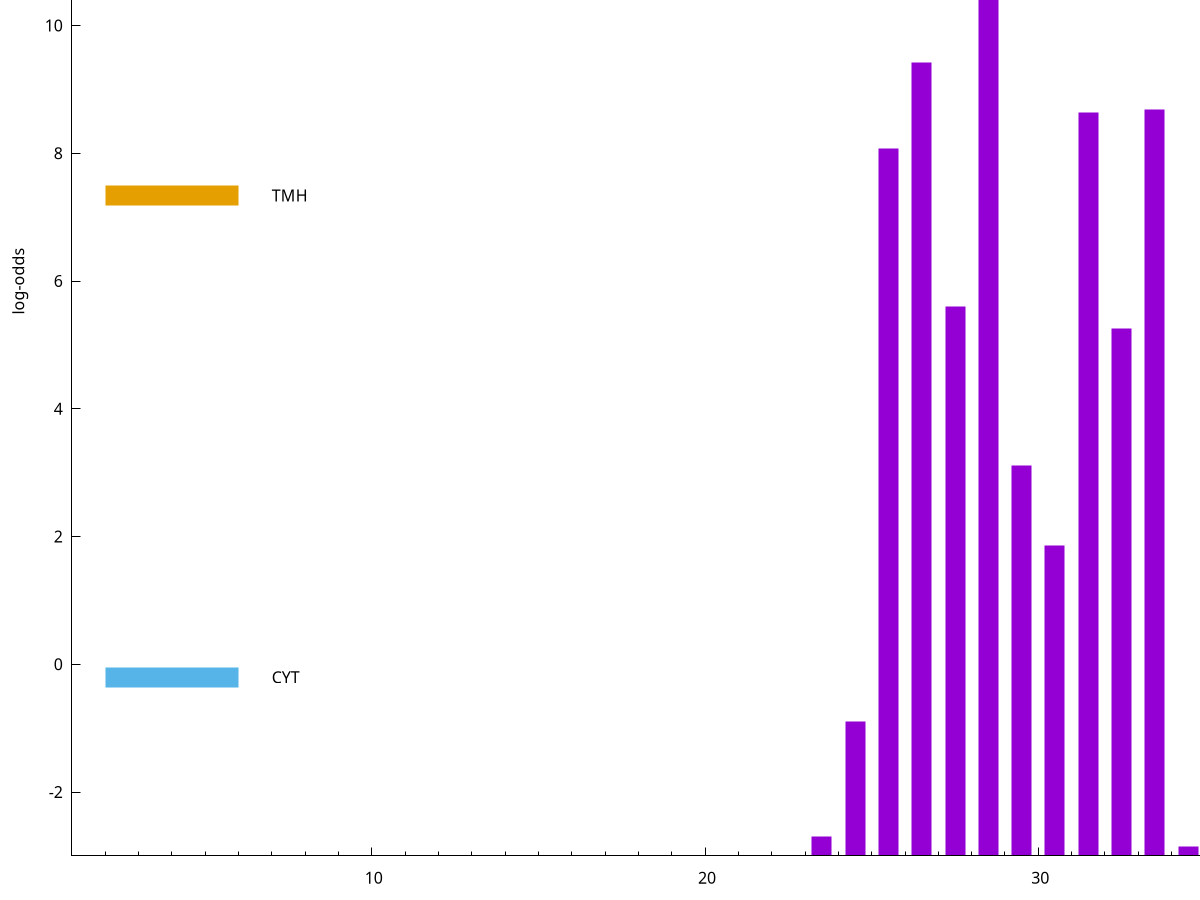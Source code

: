 set title "LipoP predictions for SRR5666505.gff"
set size 2., 1.4
set xrange [1:70] 
set mxtics 10
set yrange [-3:15]
set y2range [0:18]
set ylabel "log-odds"
set term postscript eps color solid "Helvetica" 30
set output "SRR5666505.gff4.eps"
set arrow from 2,13.8412 to 6,13.8412 nohead lt 1 lw 20
set label "SpI" at 7,13.8412
set arrow from 2,7.33883 to 6,7.33883 nohead lt 4 lw 20
set label "TMH" at 7,7.33883
set arrow from 2,-0.200913 to 6,-0.200913 nohead lt 3 lw 20
set label "CYT" at 7,-0.200913
set arrow from 2,13.8412 to 6,13.8412 nohead lt 1 lw 20
set label "SpI" at 7,13.8412
# NOTE: The scores below are the log-odds scores with the threshold
# NOTE: subtracted (a hack to make gnuplot make the histogram all
# NOTE: look nice).
plot "-" axes x1y2 title "" with impulses lt 1 lw 20
28.500000 16.644800
26.500000 12.423660
33.500000 11.687760
31.500000 11.644610
25.500000 11.068390
27.500000 8.597830
32.500000 8.265210
29.500000 6.109610
30.500000 4.854610
35.500000 2.300824
24.500000 2.097395
23.500000 0.311080
34.500000 0.144610
e
exit
